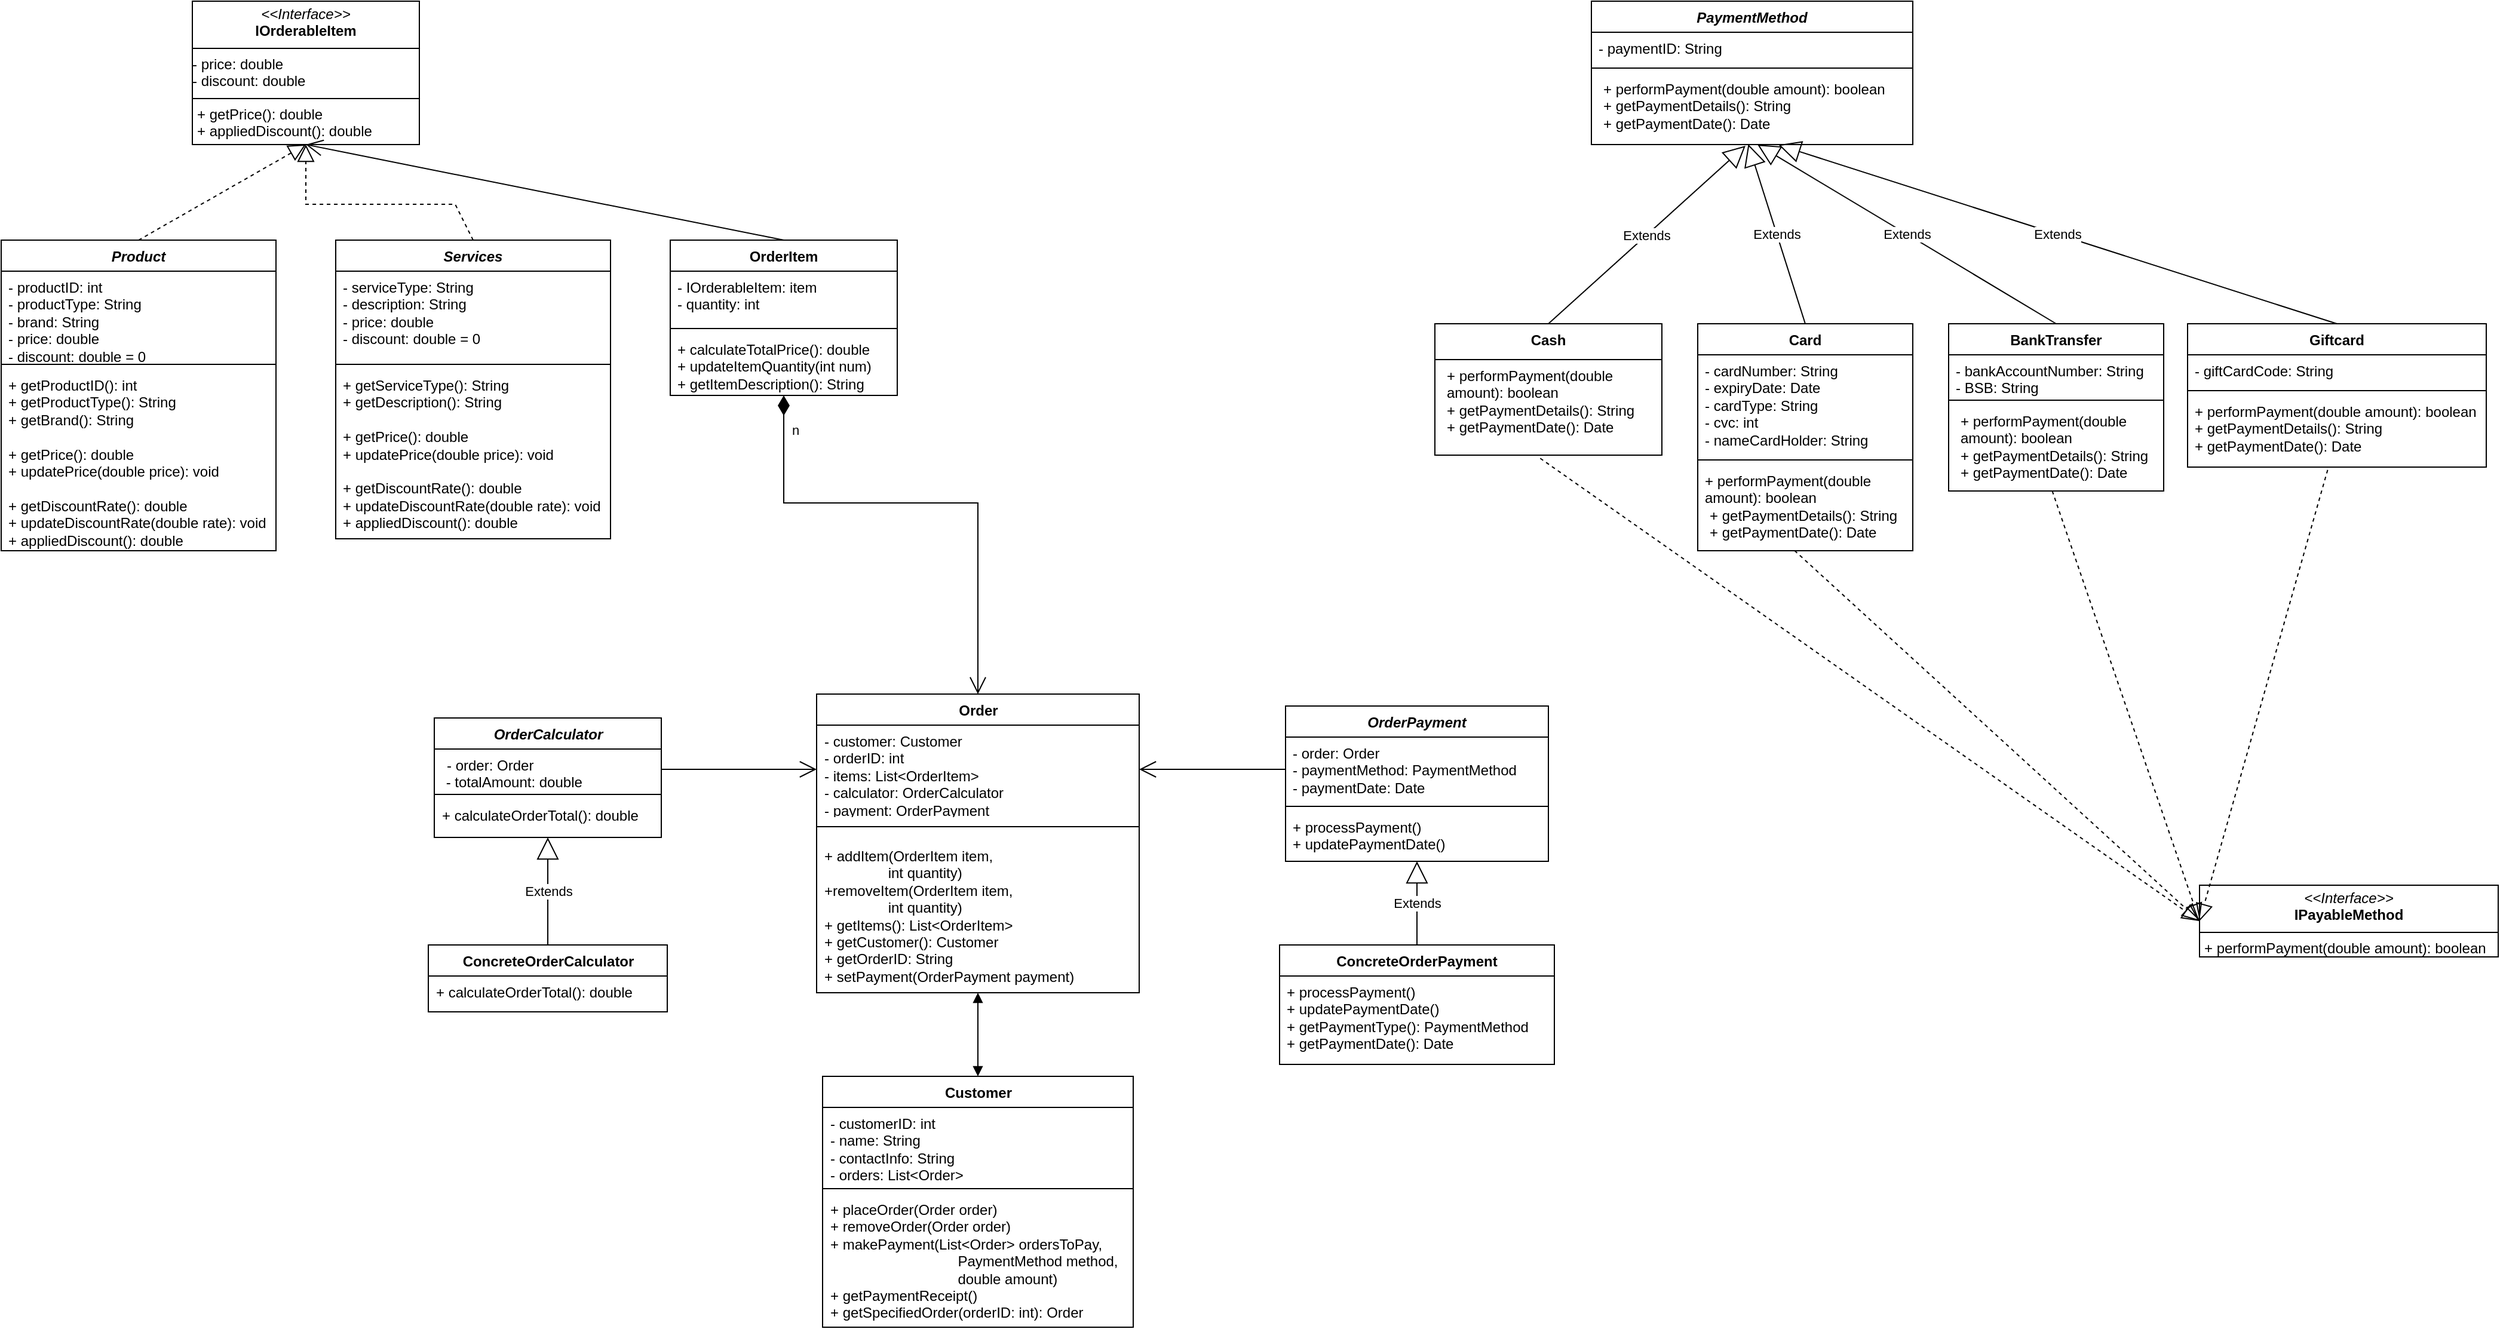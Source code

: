 <mxfile version="24.7.7">
  <diagram id="C5RBs43oDa-KdzZeNtuy" name="Page-1">
    <mxGraphModel dx="2248" dy="1168" grid="1" gridSize="10" guides="1" tooltips="1" connect="1" arrows="1" fold="1" page="1" pageScale="1" pageWidth="827" pageHeight="1169" math="0" shadow="0">
      <root>
        <mxCell id="WIyWlLk6GJQsqaUBKTNV-0" />
        <mxCell id="WIyWlLk6GJQsqaUBKTNV-1" parent="WIyWlLk6GJQsqaUBKTNV-0" />
        <mxCell id="La_RRNZVuLIvbcE8odbd-0" value="&lt;i&gt;Product&lt;/i&gt;" style="swimlane;fontStyle=1;align=center;verticalAlign=top;childLayout=stackLayout;horizontal=1;startSize=26;horizontalStack=0;resizeParent=1;resizeParentMax=0;resizeLast=0;collapsible=1;marginBottom=0;whiteSpace=wrap;html=1;" parent="WIyWlLk6GJQsqaUBKTNV-1" vertex="1">
          <mxGeometry y="240" width="230" height="260" as="geometry" />
        </mxCell>
        <mxCell id="La_RRNZVuLIvbcE8odbd-1" value="&lt;div&gt;- productID: int&lt;/div&gt;- productType: String&lt;div&gt;- brand: String&lt;br&gt;&lt;div&gt;- price: double&lt;/div&gt;&lt;/div&gt;&lt;div&gt;- discount: double = 0&lt;/div&gt;" style="text;strokeColor=none;fillColor=none;align=left;verticalAlign=top;spacingLeft=4;spacingRight=4;overflow=hidden;rotatable=0;points=[[0,0.5],[1,0.5]];portConstraint=eastwest;whiteSpace=wrap;html=1;" parent="La_RRNZVuLIvbcE8odbd-0" vertex="1">
          <mxGeometry y="26" width="230" height="74" as="geometry" />
        </mxCell>
        <mxCell id="La_RRNZVuLIvbcE8odbd-2" value="" style="line;strokeWidth=1;fillColor=none;align=left;verticalAlign=middle;spacingTop=-1;spacingLeft=3;spacingRight=3;rotatable=0;labelPosition=right;points=[];portConstraint=eastwest;strokeColor=inherit;" parent="La_RRNZVuLIvbcE8odbd-0" vertex="1">
          <mxGeometry y="100" width="230" height="8" as="geometry" />
        </mxCell>
        <mxCell id="La_RRNZVuLIvbcE8odbd-3" value="&lt;div&gt;+ getProductID(): int&lt;/div&gt;&lt;div&gt;&lt;span style=&quot;background-color: initial;&quot;&gt;+ getProductType(): String&lt;/span&gt;&lt;br&gt;&lt;/div&gt;&lt;div&gt;&lt;div&gt;+ getBrand(): String&lt;/div&gt;&lt;/div&gt;&lt;div&gt;&lt;span style=&quot;background-color: initial;&quot;&gt;&lt;br&gt;&lt;/span&gt;&lt;/div&gt;&lt;div&gt;&lt;div&gt;+ getPrice(): double&lt;/div&gt;&lt;div&gt;+ updatePrice(double price): void&lt;/div&gt;&lt;div&gt;&lt;br&gt;&lt;/div&gt;&lt;div&gt;+ getDiscountRate(): double&lt;/div&gt;&lt;div&gt;+ updateDiscountRate(double rate): void&lt;/div&gt;&lt;div&gt;+ appliedDiscount(): double&lt;/div&gt;&lt;/div&gt;" style="text;strokeColor=none;fillColor=none;align=left;verticalAlign=top;spacingLeft=4;spacingRight=4;overflow=hidden;rotatable=0;points=[[0,0.5],[1,0.5]];portConstraint=eastwest;whiteSpace=wrap;html=1;" parent="La_RRNZVuLIvbcE8odbd-0" vertex="1">
          <mxGeometry y="108" width="230" height="152" as="geometry" />
        </mxCell>
        <mxCell id="La_RRNZVuLIvbcE8odbd-4" value="&lt;i&gt;Services&lt;/i&gt;" style="swimlane;fontStyle=1;align=center;verticalAlign=top;childLayout=stackLayout;horizontal=1;startSize=26;horizontalStack=0;resizeParent=1;resizeParentMax=0;resizeLast=0;collapsible=1;marginBottom=0;whiteSpace=wrap;html=1;" parent="WIyWlLk6GJQsqaUBKTNV-1" vertex="1">
          <mxGeometry x="280" y="240" width="230" height="250" as="geometry" />
        </mxCell>
        <mxCell id="La_RRNZVuLIvbcE8odbd-5" value="&lt;div&gt;- serviceType: String&lt;br&gt;&lt;div&gt;- description: String&amp;nbsp;&lt;/div&gt;&lt;div&gt;- price: double&lt;/div&gt;&lt;/div&gt;&lt;div&gt;- discount: double = 0&lt;/div&gt;" style="text;strokeColor=none;fillColor=none;align=left;verticalAlign=top;spacingLeft=4;spacingRight=4;overflow=hidden;rotatable=0;points=[[0,0.5],[1,0.5]];portConstraint=eastwest;whiteSpace=wrap;html=1;" parent="La_RRNZVuLIvbcE8odbd-4" vertex="1">
          <mxGeometry y="26" width="230" height="74" as="geometry" />
        </mxCell>
        <mxCell id="La_RRNZVuLIvbcE8odbd-6" value="" style="line;strokeWidth=1;fillColor=none;align=left;verticalAlign=middle;spacingTop=-1;spacingLeft=3;spacingRight=3;rotatable=0;labelPosition=right;points=[];portConstraint=eastwest;strokeColor=inherit;" parent="La_RRNZVuLIvbcE8odbd-4" vertex="1">
          <mxGeometry y="100" width="230" height="8" as="geometry" />
        </mxCell>
        <mxCell id="La_RRNZVuLIvbcE8odbd-7" value="&lt;div&gt;+ getServiceType(): String&lt;/div&gt;&lt;div&gt;+ getDescription(): String&lt;/div&gt;&lt;div&gt;&lt;div&gt;&lt;br&gt;&lt;/div&gt;&lt;div&gt;+ getPrice(): double&lt;/div&gt;&lt;div&gt;+ updatePrice(double price): void&lt;/div&gt;&lt;div&gt;&lt;br&gt;&lt;/div&gt;&lt;div&gt;+ getDiscountRate(): double&lt;/div&gt;&lt;div&gt;+ updateDiscountRate(double rate): void&lt;/div&gt;&lt;div&gt;+ appliedDiscount(): double&lt;/div&gt;&lt;div&gt;&lt;br&gt;&lt;/div&gt;&lt;/div&gt;" style="text;strokeColor=none;fillColor=none;align=left;verticalAlign=top;spacingLeft=4;spacingRight=4;overflow=hidden;rotatable=0;points=[[0,0.5],[1,0.5]];portConstraint=eastwest;whiteSpace=wrap;html=1;" parent="La_RRNZVuLIvbcE8odbd-4" vertex="1">
          <mxGeometry y="108" width="230" height="142" as="geometry" />
        </mxCell>
        <mxCell id="La_RRNZVuLIvbcE8odbd-8" value="Customer" style="swimlane;fontStyle=1;align=center;verticalAlign=top;childLayout=stackLayout;horizontal=1;startSize=26;horizontalStack=0;resizeParent=1;resizeParentMax=0;resizeLast=0;collapsible=1;marginBottom=0;whiteSpace=wrap;html=1;" parent="WIyWlLk6GJQsqaUBKTNV-1" vertex="1">
          <mxGeometry x="687.5" y="940" width="260" height="210" as="geometry" />
        </mxCell>
        <mxCell id="La_RRNZVuLIvbcE8odbd-9" value="&lt;div&gt;- customerID: int&lt;/div&gt;&lt;div&gt;- name: String&lt;/div&gt;&lt;div&gt;- contactInfo: String&lt;/div&gt;- orders: List&amp;lt;Order&amp;gt;" style="text;strokeColor=none;fillColor=none;align=left;verticalAlign=top;spacingLeft=4;spacingRight=4;overflow=hidden;rotatable=0;points=[[0,0.5],[1,0.5]];portConstraint=eastwest;whiteSpace=wrap;html=1;" parent="La_RRNZVuLIvbcE8odbd-8" vertex="1">
          <mxGeometry y="26" width="260" height="64" as="geometry" />
        </mxCell>
        <mxCell id="La_RRNZVuLIvbcE8odbd-10" value="" style="line;strokeWidth=1;fillColor=none;align=left;verticalAlign=middle;spacingTop=-1;spacingLeft=3;spacingRight=3;rotatable=0;labelPosition=right;points=[];portConstraint=eastwest;strokeColor=inherit;" parent="La_RRNZVuLIvbcE8odbd-8" vertex="1">
          <mxGeometry y="90" width="260" height="8" as="geometry" />
        </mxCell>
        <mxCell id="La_RRNZVuLIvbcE8odbd-11" value="&lt;div&gt;+ placeOrder(Order order)&lt;/div&gt;&lt;div&gt;+ removeOrder(Order order)&lt;/div&gt;&lt;div&gt;+ makePayment(List&amp;lt;Order&amp;gt; ordersToPay, &lt;span style=&quot;white-space: pre;&quot;&gt;&#x9;&lt;/span&gt;&lt;span style=&quot;white-space: pre;&quot;&gt;&#x9;&lt;/span&gt;&lt;span style=&quot;white-space: pre;&quot;&gt;&#x9;&lt;/span&gt;&lt;span style=&quot;white-space: pre;&quot;&gt;&#x9;&lt;/span&gt;PaymentMethod method, &lt;span style=&quot;white-space: pre;&quot;&gt;&#x9;&lt;/span&gt;&lt;span style=&quot;white-space: pre;&quot;&gt;&#x9;&lt;/span&gt;&lt;span style=&quot;white-space: pre;&quot;&gt;&#x9;&lt;/span&gt;&lt;span style=&quot;white-space: pre;&quot;&gt;&#x9;&lt;/span&gt;double amount)&lt;/div&gt;&lt;div&gt;+ getPaymentReceipt(&lt;span style=&quot;background-color: initial;&quot;&gt;)&lt;/span&gt;&lt;/div&gt;&lt;div&gt;&lt;span style=&quot;background-color: initial;&quot;&gt;+ getSpecifiedOrder(orderID: int): Order&lt;/span&gt;&lt;/div&gt;" style="text;strokeColor=none;fillColor=none;align=left;verticalAlign=top;spacingLeft=4;spacingRight=4;overflow=hidden;rotatable=0;points=[[0,0.5],[1,0.5]];portConstraint=eastwest;whiteSpace=wrap;html=1;" parent="La_RRNZVuLIvbcE8odbd-8" vertex="1">
          <mxGeometry y="98" width="260" height="112" as="geometry" />
        </mxCell>
        <mxCell id="aj6CpD3JHdMNbLfAdznn-0" value="&lt;p style=&quot;margin:0px;margin-top:4px;text-align:center;&quot;&gt;&lt;i&gt;&amp;lt;&amp;lt;Interface&amp;gt;&amp;gt;&lt;/i&gt;&lt;br&gt;&lt;b&gt;IOrderableItem&lt;/b&gt;&lt;/p&gt;&lt;hr size=&quot;1&quot; style=&quot;border-style:solid;&quot;&gt;&lt;div&gt;- price: double&lt;/div&gt;&lt;div&gt;- discount: double&amp;nbsp;&lt;/div&gt;&lt;hr size=&quot;1&quot; style=&quot;border-style:solid;&quot;&gt;&lt;p style=&quot;margin: 0px 0px 0px 4px;&quot;&gt;+ getPrice(): double&lt;/p&gt;&lt;p style=&quot;margin: 0px 0px 0px 4px;&quot;&gt;+ appliedDiscount(): double&lt;/p&gt;" style="verticalAlign=top;align=left;overflow=fill;html=1;whiteSpace=wrap;" parent="WIyWlLk6GJQsqaUBKTNV-1" vertex="1">
          <mxGeometry x="160" y="40" width="190" height="120" as="geometry" />
        </mxCell>
        <mxCell id="aj6CpD3JHdMNbLfAdznn-6" value="" style="endArrow=block;dashed=1;endFill=0;endSize=12;html=1;rounded=0;exitX=0.5;exitY=0;exitDx=0;exitDy=0;entryX=0.5;entryY=1;entryDx=0;entryDy=0;" parent="WIyWlLk6GJQsqaUBKTNV-1" source="La_RRNZVuLIvbcE8odbd-0" target="aj6CpD3JHdMNbLfAdznn-0" edge="1">
          <mxGeometry width="160" relative="1" as="geometry">
            <mxPoint x="50" y="210" as="sourcePoint" />
            <mxPoint x="340" y="240" as="targetPoint" />
          </mxGeometry>
        </mxCell>
        <mxCell id="aj6CpD3JHdMNbLfAdznn-7" value="" style="endArrow=block;dashed=1;endFill=0;endSize=12;html=1;rounded=0;exitX=0.5;exitY=0;exitDx=0;exitDy=0;entryX=0.5;entryY=1;entryDx=0;entryDy=0;" parent="WIyWlLk6GJQsqaUBKTNV-1" source="La_RRNZVuLIvbcE8odbd-4" target="aj6CpD3JHdMNbLfAdznn-0" edge="1">
          <mxGeometry width="160" relative="1" as="geometry">
            <mxPoint x="410" y="290" as="sourcePoint" />
            <mxPoint x="250" y="190" as="targetPoint" />
            <Array as="points">
              <mxPoint x="380" y="210" />
              <mxPoint x="255" y="210" />
            </Array>
          </mxGeometry>
        </mxCell>
        <mxCell id="aj6CpD3JHdMNbLfAdznn-12" value="OrderItem" style="swimlane;fontStyle=1;align=center;verticalAlign=top;childLayout=stackLayout;horizontal=1;startSize=26;horizontalStack=0;resizeParent=1;resizeParentMax=0;resizeLast=0;collapsible=1;marginBottom=0;whiteSpace=wrap;html=1;" parent="WIyWlLk6GJQsqaUBKTNV-1" vertex="1">
          <mxGeometry x="560" y="240" width="190" height="130" as="geometry" />
        </mxCell>
        <mxCell id="aj6CpD3JHdMNbLfAdznn-13" value="- IOrderableItem: item&lt;div&gt;- quantity: int&lt;/div&gt;" style="text;strokeColor=none;fillColor=none;align=left;verticalAlign=top;spacingLeft=4;spacingRight=4;overflow=hidden;rotatable=0;points=[[0,0.5],[1,0.5]];portConstraint=eastwest;whiteSpace=wrap;html=1;" parent="aj6CpD3JHdMNbLfAdznn-12" vertex="1">
          <mxGeometry y="26" width="190" height="44" as="geometry" />
        </mxCell>
        <mxCell id="aj6CpD3JHdMNbLfAdznn-14" value="" style="line;strokeWidth=1;fillColor=none;align=left;verticalAlign=middle;spacingTop=-1;spacingLeft=3;spacingRight=3;rotatable=0;labelPosition=right;points=[];portConstraint=eastwest;strokeColor=inherit;" parent="aj6CpD3JHdMNbLfAdznn-12" vertex="1">
          <mxGeometry y="70" width="190" height="8" as="geometry" />
        </mxCell>
        <mxCell id="aj6CpD3JHdMNbLfAdznn-15" value="+ calculateTotalPrice(): double&lt;div&gt;+ updateItemQuantity(int num)&lt;br&gt;&lt;div&gt;+ getItemDescription(): String&lt;br&gt;&lt;div&gt;&lt;br&gt;&lt;/div&gt;&lt;/div&gt;&lt;/div&gt;" style="text;strokeColor=none;fillColor=none;align=left;verticalAlign=top;spacingLeft=4;spacingRight=4;overflow=hidden;rotatable=0;points=[[0,0.5],[1,0.5]];portConstraint=eastwest;whiteSpace=wrap;html=1;" parent="aj6CpD3JHdMNbLfAdznn-12" vertex="1">
          <mxGeometry y="78" width="190" height="52" as="geometry" />
        </mxCell>
        <mxCell id="aj6CpD3JHdMNbLfAdznn-17" value="" style="endArrow=open;endFill=1;endSize=12;html=1;rounded=0;exitX=0.5;exitY=0;exitDx=0;exitDy=0;entryX=0.5;entryY=1;entryDx=0;entryDy=0;" parent="WIyWlLk6GJQsqaUBKTNV-1" source="aj6CpD3JHdMNbLfAdznn-12" target="aj6CpD3JHdMNbLfAdznn-0" edge="1">
          <mxGeometry width="160" relative="1" as="geometry">
            <mxPoint x="610" y="150" as="sourcePoint" />
            <mxPoint x="480" y="150" as="targetPoint" />
          </mxGeometry>
        </mxCell>
        <mxCell id="aj6CpD3JHdMNbLfAdznn-18" value="Order" style="swimlane;fontStyle=1;align=center;verticalAlign=top;childLayout=stackLayout;horizontal=1;startSize=26;horizontalStack=0;resizeParent=1;resizeParentMax=0;resizeLast=0;collapsible=1;marginBottom=0;whiteSpace=wrap;html=1;" parent="WIyWlLk6GJQsqaUBKTNV-1" vertex="1">
          <mxGeometry x="682.5" y="620" width="270" height="250" as="geometry" />
        </mxCell>
        <mxCell id="aj6CpD3JHdMNbLfAdznn-19" value="&lt;div&gt;- customer: Customer&lt;/div&gt;&lt;div&gt;- orderID: int&lt;/div&gt;- items&lt;span style=&quot;background-color: initial;&quot;&gt;: List&amp;lt;OrderItem&amp;gt;&amp;nbsp;&lt;/span&gt;&lt;div&gt;- calculator: OrderCalculator&lt;/div&gt;&lt;div&gt;- payment: OrderPayment&lt;/div&gt;" style="text;strokeColor=none;fillColor=none;align=left;verticalAlign=top;spacingLeft=4;spacingRight=4;overflow=hidden;rotatable=0;points=[[0,0.5],[1,0.5]];portConstraint=eastwest;whiteSpace=wrap;html=1;" parent="aj6CpD3JHdMNbLfAdznn-18" vertex="1">
          <mxGeometry y="26" width="270" height="74" as="geometry" />
        </mxCell>
        <mxCell id="aj6CpD3JHdMNbLfAdznn-20" value="" style="line;strokeWidth=1;fillColor=none;align=left;verticalAlign=middle;spacingTop=-1;spacingLeft=3;spacingRight=3;rotatable=0;labelPosition=right;points=[];portConstraint=eastwest;strokeColor=inherit;" parent="aj6CpD3JHdMNbLfAdznn-18" vertex="1">
          <mxGeometry y="100" width="270" height="22" as="geometry" />
        </mxCell>
        <mxCell id="aj6CpD3JHdMNbLfAdznn-21" value="+ addItem(OrderItem item,&lt;div&gt;&lt;span style=&quot;white-space: pre;&quot;&gt;&#x9;&lt;/span&gt;&lt;span style=&quot;white-space: pre;&quot;&gt;&#x9;&lt;/span&gt;int quantity)&lt;/div&gt;&lt;div&gt;+removeItem(&lt;span style=&quot;background-color: initial;&quot;&gt;OrderItem item,&lt;/span&gt;&lt;/div&gt;&lt;div&gt;&lt;span style=&quot;white-space: pre;&quot;&gt;&#x9;&lt;/span&gt;&lt;span style=&quot;white-space: pre;&quot;&gt;&#x9;&lt;/span&gt;int quantity)&lt;/div&gt;&lt;div&gt;+ getItems():&amp;nbsp;&lt;span style=&quot;background-color: initial;&quot;&gt;List&amp;lt;OrderItem&amp;gt;&lt;/span&gt;&lt;/div&gt;&lt;div&gt;+ getCustomer(): Customer&lt;/div&gt;&lt;div&gt;+ getOrderID: String&lt;/div&gt;&lt;div&gt;+ setPayment(OrderPayment payment)&amp;nbsp;&lt;/div&gt;" style="text;strokeColor=none;fillColor=none;align=left;verticalAlign=top;spacingLeft=4;spacingRight=4;overflow=hidden;rotatable=0;points=[[0,0.5],[1,0.5]];portConstraint=eastwest;whiteSpace=wrap;html=1;" parent="aj6CpD3JHdMNbLfAdznn-18" vertex="1">
          <mxGeometry y="122" width="270" height="128" as="geometry" />
        </mxCell>
        <mxCell id="aj6CpD3JHdMNbLfAdznn-37" value="Card" style="swimlane;fontStyle=1;align=center;verticalAlign=top;childLayout=stackLayout;horizontal=1;startSize=26;horizontalStack=0;resizeParent=1;resizeParentMax=0;resizeLast=0;collapsible=1;marginBottom=0;whiteSpace=wrap;html=1;" parent="WIyWlLk6GJQsqaUBKTNV-1" vertex="1">
          <mxGeometry x="1420" y="310" width="180" height="190" as="geometry" />
        </mxCell>
        <mxCell id="aj6CpD3JHdMNbLfAdznn-38" value="- cardNumber: String&lt;div&gt;- expiryDate: Date&lt;/div&gt;&lt;div&gt;- cardType: String&amp;nbsp;&lt;/div&gt;&lt;div&gt;- cvc: int&lt;/div&gt;&lt;div&gt;- nameCardHolder: String&lt;/div&gt;" style="text;strokeColor=none;fillColor=none;align=left;verticalAlign=top;spacingLeft=4;spacingRight=4;overflow=hidden;rotatable=0;points=[[0,0.5],[1,0.5]];portConstraint=eastwest;whiteSpace=wrap;html=1;" parent="aj6CpD3JHdMNbLfAdznn-37" vertex="1">
          <mxGeometry y="26" width="180" height="84" as="geometry" />
        </mxCell>
        <mxCell id="aj6CpD3JHdMNbLfAdznn-39" value="" style="line;strokeWidth=1;fillColor=none;align=left;verticalAlign=middle;spacingTop=-1;spacingLeft=3;spacingRight=3;rotatable=0;labelPosition=right;points=[];portConstraint=eastwest;strokeColor=inherit;" parent="aj6CpD3JHdMNbLfAdznn-37" vertex="1">
          <mxGeometry y="110" width="180" height="8" as="geometry" />
        </mxCell>
        <mxCell id="aj6CpD3JHdMNbLfAdznn-40" value="&lt;div&gt;&lt;span style=&quot;background-color: initial;&quot;&gt;+ performPayment(double amount):&lt;/span&gt;&lt;span style=&quot;background-color: initial;&quot;&gt;&amp;nbsp;&lt;/span&gt;&lt;span style=&quot;background-color: initial;&quot;&gt;boolean&lt;/span&gt;&lt;div&gt;&lt;p style=&quot;margin: 0px 0px 0px 4px;&quot;&gt;+ getPaymentDetails():&amp;nbsp;&lt;span style=&quot;background-color: initial;&quot;&gt;String&lt;/span&gt;&lt;/p&gt;&lt;p style=&quot;margin: 0px 0px 0px 4px;&quot;&gt;+ getPaymentDate(): Date&lt;span style=&quot;background-color: initial;&quot;&gt;&lt;br&gt;&lt;/span&gt;&lt;/p&gt;&lt;/div&gt;&lt;/div&gt;" style="text;strokeColor=none;fillColor=none;align=left;verticalAlign=top;spacingLeft=4;spacingRight=4;overflow=hidden;rotatable=0;points=[[0,0.5],[1,0.5]];portConstraint=eastwest;whiteSpace=wrap;html=1;" parent="aj6CpD3JHdMNbLfAdznn-37" vertex="1">
          <mxGeometry y="118" width="180" height="72" as="geometry" />
        </mxCell>
        <mxCell id="aj6CpD3JHdMNbLfAdznn-41" value="Cash" style="swimlane;fontStyle=1;align=center;verticalAlign=top;childLayout=stackLayout;horizontal=1;startSize=30;horizontalStack=0;resizeParent=1;resizeParentMax=0;resizeLast=0;collapsible=1;marginBottom=0;whiteSpace=wrap;html=1;" parent="WIyWlLk6GJQsqaUBKTNV-1" vertex="1">
          <mxGeometry x="1200" y="310" width="190" height="110" as="geometry">
            <mxRectangle x="860" y="310" width="70" height="30" as="alternateBounds" />
          </mxGeometry>
        </mxCell>
        <mxCell id="aj6CpD3JHdMNbLfAdznn-44" value="&lt;p style=&quot;margin: 0px 0px 0px 4px;&quot;&gt;+ performPayment(double amount):&lt;span style=&quot;background-color: initial;&quot;&gt;&amp;nbsp;&lt;/span&gt;&lt;span style=&quot;background-color: initial;&quot;&gt;boolean&lt;/span&gt;&lt;/p&gt;&lt;p style=&quot;margin: 0px 0px 0px 4px;&quot;&gt;+ getPaymentDetails():&amp;nbsp;&lt;span style=&quot;background-color: initial;&quot;&gt;String&lt;/span&gt;&lt;/p&gt;&lt;p style=&quot;margin: 0px 0px 0px 4px;&quot;&gt;+ getPaymentDate(): Date&lt;span style=&quot;background-color: initial;&quot;&gt;&lt;br&gt;&lt;/span&gt;&lt;/p&gt;" style="text;strokeColor=none;fillColor=none;align=left;verticalAlign=top;spacingLeft=4;spacingRight=4;overflow=hidden;rotatable=0;points=[[0,0.5],[1,0.5]];portConstraint=eastwest;whiteSpace=wrap;html=1;" parent="aj6CpD3JHdMNbLfAdznn-41" vertex="1">
          <mxGeometry y="30" width="190" height="80" as="geometry" />
        </mxCell>
        <mxCell id="aj6CpD3JHdMNbLfAdznn-45" value="BankTransfer" style="swimlane;fontStyle=1;align=center;verticalAlign=top;childLayout=stackLayout;horizontal=1;startSize=26;horizontalStack=0;resizeParent=1;resizeParentMax=0;resizeLast=0;collapsible=1;marginBottom=0;whiteSpace=wrap;html=1;" parent="WIyWlLk6GJQsqaUBKTNV-1" vertex="1">
          <mxGeometry x="1630" y="310" width="180" height="140" as="geometry" />
        </mxCell>
        <mxCell id="aj6CpD3JHdMNbLfAdznn-46" value="- bankAccountNumber: String&lt;div&gt;- BSB: String&lt;/div&gt;" style="text;strokeColor=none;fillColor=none;align=left;verticalAlign=top;spacingLeft=4;spacingRight=4;overflow=hidden;rotatable=0;points=[[0,0.5],[1,0.5]];portConstraint=eastwest;whiteSpace=wrap;html=1;" parent="aj6CpD3JHdMNbLfAdznn-45" vertex="1">
          <mxGeometry y="26" width="180" height="34" as="geometry" />
        </mxCell>
        <mxCell id="aj6CpD3JHdMNbLfAdznn-47" value="" style="line;strokeWidth=1;fillColor=none;align=left;verticalAlign=middle;spacingTop=-1;spacingLeft=3;spacingRight=3;rotatable=0;labelPosition=right;points=[];portConstraint=eastwest;strokeColor=inherit;" parent="aj6CpD3JHdMNbLfAdznn-45" vertex="1">
          <mxGeometry y="60" width="180" height="8" as="geometry" />
        </mxCell>
        <mxCell id="aj6CpD3JHdMNbLfAdznn-48" value="&lt;div&gt;&lt;p style=&quot;margin: 0px 0px 0px 4px;&quot;&gt;+ performPayment(double amount):&lt;span style=&quot;background-color: initial;&quot;&gt;&amp;nbsp;&lt;/span&gt;&lt;span style=&quot;background-color: initial;&quot;&gt;boolean&lt;/span&gt;&lt;/p&gt;&lt;p style=&quot;margin: 0px 0px 0px 4px;&quot;&gt;+ getPaymentDetails():&amp;nbsp;&lt;span style=&quot;background-color: initial;&quot;&gt;String&lt;/span&gt;&lt;/p&gt;&lt;p style=&quot;margin: 0px 0px 0px 4px;&quot;&gt;+ getPaymentDate(): Date&lt;/p&gt;&lt;/div&gt;" style="text;strokeColor=none;fillColor=none;align=left;verticalAlign=top;spacingLeft=4;spacingRight=4;overflow=hidden;rotatable=0;points=[[0,0.5],[1,0.5]];portConstraint=eastwest;whiteSpace=wrap;html=1;" parent="aj6CpD3JHdMNbLfAdznn-45" vertex="1">
          <mxGeometry y="68" width="180" height="72" as="geometry" />
        </mxCell>
        <mxCell id="aj6CpD3JHdMNbLfAdznn-49" value="Giftcard" style="swimlane;fontStyle=1;align=center;verticalAlign=top;childLayout=stackLayout;horizontal=1;startSize=26;horizontalStack=0;resizeParent=1;resizeParentMax=0;resizeLast=0;collapsible=1;marginBottom=0;whiteSpace=wrap;html=1;" parent="WIyWlLk6GJQsqaUBKTNV-1" vertex="1">
          <mxGeometry x="1830" y="310" width="250" height="120" as="geometry" />
        </mxCell>
        <mxCell id="aj6CpD3JHdMNbLfAdznn-50" value="- giftCardCode: String" style="text;strokeColor=none;fillColor=none;align=left;verticalAlign=top;spacingLeft=4;spacingRight=4;overflow=hidden;rotatable=0;points=[[0,0.5],[1,0.5]];portConstraint=eastwest;whiteSpace=wrap;html=1;" parent="aj6CpD3JHdMNbLfAdznn-49" vertex="1">
          <mxGeometry y="26" width="250" height="26" as="geometry" />
        </mxCell>
        <mxCell id="aj6CpD3JHdMNbLfAdznn-51" value="" style="line;strokeWidth=1;fillColor=none;align=left;verticalAlign=middle;spacingTop=-1;spacingLeft=3;spacingRight=3;rotatable=0;labelPosition=right;points=[];portConstraint=eastwest;strokeColor=inherit;" parent="aj6CpD3JHdMNbLfAdznn-49" vertex="1">
          <mxGeometry y="52" width="250" height="8" as="geometry" />
        </mxCell>
        <mxCell id="aj6CpD3JHdMNbLfAdznn-52" value="&lt;div&gt;&lt;span style=&quot;background-color: initial;&quot;&gt;+ performPayment(double amount):&lt;/span&gt;&lt;span style=&quot;background-color: initial;&quot;&gt;&amp;nbsp;&lt;/span&gt;&lt;span style=&quot;background-color: initial;&quot;&gt;boolean&lt;/span&gt;&lt;/div&gt;&lt;div&gt;&lt;span style=&quot;background-color: initial;&quot;&gt;+ getPaymentDetails():&amp;nbsp;&lt;/span&gt;&lt;span style=&quot;background-color: initial;&quot;&gt;String&lt;/span&gt;&lt;/div&gt;&lt;div&gt;&lt;span style=&quot;background-color: initial;&quot;&gt;+ getPaymentDate(): Date&lt;/span&gt;&lt;/div&gt;" style="text;strokeColor=none;fillColor=none;align=left;verticalAlign=top;spacingLeft=4;spacingRight=4;overflow=hidden;rotatable=0;points=[[0,0.5],[1,0.5]];portConstraint=eastwest;whiteSpace=wrap;html=1;" parent="aj6CpD3JHdMNbLfAdznn-49" vertex="1">
          <mxGeometry y="60" width="250" height="60" as="geometry" />
        </mxCell>
        <mxCell id="aj6CpD3JHdMNbLfAdznn-61" value="n" style="endArrow=open;html=1;endSize=12;startArrow=diamondThin;startSize=14;startFill=1;edgeStyle=orthogonalEdgeStyle;align=left;verticalAlign=bottom;rounded=0;exitX=0.5;exitY=1;exitDx=0;exitDy=0;entryX=0.5;entryY=0;entryDx=0;entryDy=0;" parent="WIyWlLk6GJQsqaUBKTNV-1" source="aj6CpD3JHdMNbLfAdznn-12" target="aj6CpD3JHdMNbLfAdznn-18" edge="1">
          <mxGeometry x="-0.818" y="5" relative="1" as="geometry">
            <mxPoint x="600" y="450" as="sourcePoint" />
            <mxPoint x="760" y="450" as="targetPoint" />
            <Array as="points">
              <mxPoint x="655" y="460" />
              <mxPoint x="818" y="460" />
            </Array>
            <mxPoint as="offset" />
          </mxGeometry>
        </mxCell>
        <mxCell id="aj6CpD3JHdMNbLfAdznn-63" value="" style="endArrow=block;startArrow=block;endFill=1;startFill=1;html=1;rounded=0;entryX=0.5;entryY=0;entryDx=0;entryDy=0;exitX=0.5;exitY=1;exitDx=0;exitDy=0;" parent="WIyWlLk6GJQsqaUBKTNV-1" source="aj6CpD3JHdMNbLfAdznn-18" target="La_RRNZVuLIvbcE8odbd-8" edge="1">
          <mxGeometry width="160" relative="1" as="geometry">
            <mxPoint x="712.5" y="810" as="sourcePoint" />
            <mxPoint x="872.5" y="810" as="targetPoint" />
          </mxGeometry>
        </mxCell>
        <mxCell id="-Plu0eXhxK-tlDUZKbDz-0" value="ConcreteOrderCalculator" style="swimlane;fontStyle=1;align=center;verticalAlign=top;childLayout=stackLayout;horizontal=1;startSize=26;horizontalStack=0;resizeParent=1;resizeParentMax=0;resizeLast=0;collapsible=1;marginBottom=0;whiteSpace=wrap;html=1;" parent="WIyWlLk6GJQsqaUBKTNV-1" vertex="1">
          <mxGeometry x="357.5" y="830" width="200" height="56" as="geometry" />
        </mxCell>
        <mxCell id="-Plu0eXhxK-tlDUZKbDz-3" value="&lt;div&gt;&lt;div&gt;+ calculateOrderTotal(): double&lt;/div&gt;&lt;div&gt;&lt;br&gt;&lt;/div&gt;&lt;/div&gt;" style="text;strokeColor=none;fillColor=none;align=left;verticalAlign=top;spacingLeft=4;spacingRight=4;overflow=hidden;rotatable=0;points=[[0,0.5],[1,0.5]];portConstraint=eastwest;whiteSpace=wrap;html=1;" parent="-Plu0eXhxK-tlDUZKbDz-0" vertex="1">
          <mxGeometry y="26" width="200" height="30" as="geometry" />
        </mxCell>
        <mxCell id="-Plu0eXhxK-tlDUZKbDz-4" value="&lt;i&gt;OrderPayment&lt;/i&gt;" style="swimlane;fontStyle=1;align=center;verticalAlign=top;childLayout=stackLayout;horizontal=1;startSize=26;horizontalStack=0;resizeParent=1;resizeParentMax=0;resizeLast=0;collapsible=1;marginBottom=0;whiteSpace=wrap;html=1;" parent="WIyWlLk6GJQsqaUBKTNV-1" vertex="1">
          <mxGeometry x="1075" y="630" width="220" height="130" as="geometry" />
        </mxCell>
        <mxCell id="-Plu0eXhxK-tlDUZKbDz-5" value="- order: Order&lt;div&gt;&lt;div&gt;&lt;span style=&quot;background-color: initial;&quot;&gt;- paymentMethod: PaymentMethod&lt;/span&gt;&lt;br&gt;&lt;/div&gt;&lt;div&gt;-&lt;span style=&quot;background-color: initial;&quot;&gt;&amp;nbsp;payment&lt;/span&gt;&lt;span style=&quot;background-color: initial;&quot;&gt;Date: Date&lt;/span&gt;&lt;/div&gt;&lt;/div&gt;" style="text;strokeColor=none;fillColor=none;align=left;verticalAlign=top;spacingLeft=4;spacingRight=4;overflow=hidden;rotatable=0;points=[[0,0.5],[1,0.5]];portConstraint=eastwest;whiteSpace=wrap;html=1;" parent="-Plu0eXhxK-tlDUZKbDz-4" vertex="1">
          <mxGeometry y="26" width="220" height="54" as="geometry" />
        </mxCell>
        <mxCell id="-Plu0eXhxK-tlDUZKbDz-6" value="" style="line;strokeWidth=1;fillColor=none;align=left;verticalAlign=middle;spacingTop=-1;spacingLeft=3;spacingRight=3;rotatable=0;labelPosition=right;points=[];portConstraint=eastwest;strokeColor=inherit;" parent="-Plu0eXhxK-tlDUZKbDz-4" vertex="1">
          <mxGeometry y="80" width="220" height="8" as="geometry" />
        </mxCell>
        <mxCell id="-Plu0eXhxK-tlDUZKbDz-7" value="&lt;div&gt;+ processPayment()&lt;/div&gt;&lt;div&gt;&lt;span style=&quot;background-color: initial;&quot;&gt;+ updatePaymentDate()&lt;/span&gt;&lt;/div&gt;" style="text;strokeColor=none;fillColor=none;align=left;verticalAlign=top;spacingLeft=4;spacingRight=4;overflow=hidden;rotatable=0;points=[[0,0.5],[1,0.5]];portConstraint=eastwest;whiteSpace=wrap;html=1;" parent="-Plu0eXhxK-tlDUZKbDz-4" vertex="1">
          <mxGeometry y="88" width="220" height="42" as="geometry" />
        </mxCell>
        <mxCell id="UnsKQkhjMUQGOkxAY29f-1" value="&lt;b&gt;&lt;i&gt;OrderCalculator&lt;/i&gt;&lt;/b&gt;" style="swimlane;fontStyle=1;align=center;verticalAlign=top;childLayout=stackLayout;horizontal=1;startSize=26;horizontalStack=0;resizeParent=1;resizeParentMax=0;resizeLast=0;collapsible=1;marginBottom=0;whiteSpace=wrap;html=1;" vertex="1" parent="WIyWlLk6GJQsqaUBKTNV-1">
          <mxGeometry x="362.5" y="640" width="190" height="100" as="geometry" />
        </mxCell>
        <mxCell id="UnsKQkhjMUQGOkxAY29f-2" value="&lt;p style=&quot;margin: 0px 0px 0px 4px;&quot;&gt;- order: Order&lt;/p&gt;&lt;div&gt;&lt;span style=&quot;background-color: initial;&quot;&gt;&amp;nbsp;- totalAmount: double&amp;nbsp;&lt;/span&gt;&lt;/div&gt;" style="text;strokeColor=none;fillColor=none;align=left;verticalAlign=top;spacingLeft=4;spacingRight=4;overflow=hidden;rotatable=0;points=[[0,0.5],[1,0.5]];portConstraint=eastwest;whiteSpace=wrap;html=1;" vertex="1" parent="UnsKQkhjMUQGOkxAY29f-1">
          <mxGeometry y="26" width="190" height="34" as="geometry" />
        </mxCell>
        <mxCell id="UnsKQkhjMUQGOkxAY29f-3" value="" style="line;strokeWidth=1;fillColor=none;align=left;verticalAlign=middle;spacingTop=-1;spacingLeft=3;spacingRight=3;rotatable=0;labelPosition=right;points=[];portConstraint=eastwest;strokeColor=inherit;" vertex="1" parent="UnsKQkhjMUQGOkxAY29f-1">
          <mxGeometry y="60" width="190" height="8" as="geometry" />
        </mxCell>
        <mxCell id="UnsKQkhjMUQGOkxAY29f-4" value="&lt;div&gt;+ calculateOrderTotal(): double&lt;/div&gt;&lt;div&gt;&lt;br&gt;&lt;/div&gt;" style="text;strokeColor=none;fillColor=none;align=left;verticalAlign=top;spacingLeft=4;spacingRight=4;overflow=hidden;rotatable=0;points=[[0,0.5],[1,0.5]];portConstraint=eastwest;whiteSpace=wrap;html=1;" vertex="1" parent="UnsKQkhjMUQGOkxAY29f-1">
          <mxGeometry y="68" width="190" height="32" as="geometry" />
        </mxCell>
        <mxCell id="UnsKQkhjMUQGOkxAY29f-7" value="" style="endArrow=open;endFill=1;endSize=12;html=1;rounded=0;entryX=0;entryY=0.5;entryDx=0;entryDy=0;exitX=1;exitY=0.5;exitDx=0;exitDy=0;" edge="1" parent="WIyWlLk6GJQsqaUBKTNV-1" source="UnsKQkhjMUQGOkxAY29f-2" target="aj6CpD3JHdMNbLfAdznn-19">
          <mxGeometry width="160" relative="1" as="geometry">
            <mxPoint x="402.5" y="720" as="sourcePoint" />
            <mxPoint x="562.5" y="720" as="targetPoint" />
          </mxGeometry>
        </mxCell>
        <mxCell id="UnsKQkhjMUQGOkxAY29f-9" value="Extends" style="endArrow=block;endSize=16;endFill=0;html=1;rounded=0;exitX=0.5;exitY=0;exitDx=0;exitDy=0;entryX=0.5;entryY=1;entryDx=0;entryDy=0;" edge="1" parent="WIyWlLk6GJQsqaUBKTNV-1" source="-Plu0eXhxK-tlDUZKbDz-0" target="UnsKQkhjMUQGOkxAY29f-1">
          <mxGeometry width="160" relative="1" as="geometry">
            <mxPoint x="502.5" y="970" as="sourcePoint" />
            <mxPoint x="662.5" y="970" as="targetPoint" />
          </mxGeometry>
        </mxCell>
        <mxCell id="UnsKQkhjMUQGOkxAY29f-14" value="ConcreteOrderPayment" style="swimlane;fontStyle=1;align=center;verticalAlign=top;childLayout=stackLayout;horizontal=1;startSize=26;horizontalStack=0;resizeParent=1;resizeParentMax=0;resizeLast=0;collapsible=1;marginBottom=0;whiteSpace=wrap;html=1;" vertex="1" parent="WIyWlLk6GJQsqaUBKTNV-1">
          <mxGeometry x="1070" y="830" width="230" height="100" as="geometry" />
        </mxCell>
        <mxCell id="UnsKQkhjMUQGOkxAY29f-15" value="&lt;div&gt;&lt;div&gt;&lt;div&gt;+ processPayment()&lt;/div&gt;&lt;div&gt;&lt;span style=&quot;background-color: initial;&quot;&gt;+ updatePaymentDate()&lt;/span&gt;&lt;/div&gt;&lt;/div&gt;&lt;/div&gt;&lt;div&gt;&lt;div&gt;&lt;span style=&quot;background-color: initial;&quot;&gt;+ getPaymentType(): PaymentMethod&lt;/span&gt;&lt;/div&gt;&lt;div&gt;+ getPaymentDate(): Date&lt;/div&gt;&lt;/div&gt;" style="text;strokeColor=none;fillColor=none;align=left;verticalAlign=top;spacingLeft=4;spacingRight=4;overflow=hidden;rotatable=0;points=[[0,0.5],[1,0.5]];portConstraint=eastwest;whiteSpace=wrap;html=1;" vertex="1" parent="UnsKQkhjMUQGOkxAY29f-14">
          <mxGeometry y="26" width="230" height="74" as="geometry" />
        </mxCell>
        <mxCell id="UnsKQkhjMUQGOkxAY29f-16" value="Extends" style="endArrow=block;endSize=16;endFill=0;html=1;rounded=0;entryX=0.5;entryY=1;entryDx=0;entryDy=0;" edge="1" parent="WIyWlLk6GJQsqaUBKTNV-1" source="UnsKQkhjMUQGOkxAY29f-14" target="-Plu0eXhxK-tlDUZKbDz-4">
          <mxGeometry width="160" relative="1" as="geometry">
            <mxPoint x="1375" y="850" as="sourcePoint" />
            <mxPoint x="1375" y="760" as="targetPoint" />
          </mxGeometry>
        </mxCell>
        <mxCell id="UnsKQkhjMUQGOkxAY29f-17" value="" style="endArrow=open;endFill=1;endSize=12;html=1;rounded=0;entryX=1;entryY=0.5;entryDx=0;entryDy=0;exitX=0;exitY=0.5;exitDx=0;exitDy=0;" edge="1" parent="WIyWlLk6GJQsqaUBKTNV-1" source="-Plu0eXhxK-tlDUZKbDz-5" target="aj6CpD3JHdMNbLfAdznn-19">
          <mxGeometry width="160" relative="1" as="geometry">
            <mxPoint x="1120" y="860" as="sourcePoint" />
            <mxPoint x="1280" y="860" as="targetPoint" />
          </mxGeometry>
        </mxCell>
        <mxCell id="UnsKQkhjMUQGOkxAY29f-19" value="&lt;b&gt;&lt;i&gt;PaymentMethod&lt;/i&gt;&lt;/b&gt;" style="swimlane;fontStyle=1;align=center;verticalAlign=top;childLayout=stackLayout;horizontal=1;startSize=26;horizontalStack=0;resizeParent=1;resizeParentMax=0;resizeLast=0;collapsible=1;marginBottom=0;whiteSpace=wrap;html=1;" vertex="1" parent="WIyWlLk6GJQsqaUBKTNV-1">
          <mxGeometry x="1331" y="40" width="269" height="120" as="geometry" />
        </mxCell>
        <mxCell id="UnsKQkhjMUQGOkxAY29f-20" value="- paymentID: String" style="text;strokeColor=none;fillColor=none;align=left;verticalAlign=top;spacingLeft=4;spacingRight=4;overflow=hidden;rotatable=0;points=[[0,0.5],[1,0.5]];portConstraint=eastwest;whiteSpace=wrap;html=1;" vertex="1" parent="UnsKQkhjMUQGOkxAY29f-19">
          <mxGeometry y="26" width="269" height="26" as="geometry" />
        </mxCell>
        <mxCell id="UnsKQkhjMUQGOkxAY29f-21" value="" style="line;strokeWidth=1;fillColor=none;align=left;verticalAlign=middle;spacingTop=-1;spacingLeft=3;spacingRight=3;rotatable=0;labelPosition=right;points=[];portConstraint=eastwest;strokeColor=inherit;" vertex="1" parent="UnsKQkhjMUQGOkxAY29f-19">
          <mxGeometry y="52" width="269" height="8" as="geometry" />
        </mxCell>
        <mxCell id="UnsKQkhjMUQGOkxAY29f-22" value="&lt;p style=&quot;margin: 0px 0px 0px 4px;&quot;&gt;+ performPayment(double amount):&lt;span style=&quot;background-color: initial;&quot;&gt;&amp;nbsp;&lt;/span&gt;&lt;span style=&quot;background-color: initial;&quot;&gt;boolean&lt;/span&gt;&lt;/p&gt;&lt;p style=&quot;margin: 0px 0px 0px 4px;&quot;&gt;+ getPaymentDetails():&amp;nbsp;&lt;span style=&quot;background-color: initial;&quot;&gt;String&lt;/span&gt;&lt;/p&gt;&lt;p style=&quot;margin: 0px 0px 0px 4px;&quot;&gt;&lt;span style=&quot;background-color: initial;&quot;&gt;+ getPaymentDate(): Date&lt;/span&gt;&lt;/p&gt;" style="text;strokeColor=none;fillColor=none;align=left;verticalAlign=top;spacingLeft=4;spacingRight=4;overflow=hidden;rotatable=0;points=[[0,0.5],[1,0.5]];portConstraint=eastwest;whiteSpace=wrap;html=1;" vertex="1" parent="UnsKQkhjMUQGOkxAY29f-19">
          <mxGeometry y="60" width="269" height="60" as="geometry" />
        </mxCell>
        <mxCell id="UnsKQkhjMUQGOkxAY29f-23" value="Extends" style="endArrow=block;endSize=16;endFill=0;html=1;rounded=0;exitX=0.5;exitY=0;exitDx=0;exitDy=0;" edge="1" parent="WIyWlLk6GJQsqaUBKTNV-1" source="aj6CpD3JHdMNbLfAdznn-41">
          <mxGeometry width="160" relative="1" as="geometry">
            <mxPoint x="1540" y="320" as="sourcePoint" />
            <mxPoint x="1460" y="161" as="targetPoint" />
          </mxGeometry>
        </mxCell>
        <mxCell id="UnsKQkhjMUQGOkxAY29f-25" value="Extends" style="endArrow=block;endSize=16;endFill=0;html=1;rounded=0;exitX=0.5;exitY=0;exitDx=0;exitDy=0;entryX=0.488;entryY=0.995;entryDx=0;entryDy=0;entryPerimeter=0;" edge="1" parent="WIyWlLk6GJQsqaUBKTNV-1" source="aj6CpD3JHdMNbLfAdznn-37" target="UnsKQkhjMUQGOkxAY29f-22">
          <mxGeometry width="160" relative="1" as="geometry">
            <mxPoint x="1540" y="320" as="sourcePoint" />
            <mxPoint x="1700" y="320" as="targetPoint" />
          </mxGeometry>
        </mxCell>
        <mxCell id="UnsKQkhjMUQGOkxAY29f-26" value="Extends" style="endArrow=block;endSize=16;endFill=0;html=1;rounded=0;exitX=0.5;exitY=0;exitDx=0;exitDy=0;entryX=0.48;entryY=0.966;entryDx=0;entryDy=0;entryPerimeter=0;" edge="1" parent="WIyWlLk6GJQsqaUBKTNV-1" source="aj6CpD3JHdMNbLfAdznn-45">
          <mxGeometry width="160" relative="1" as="geometry">
            <mxPoint x="1729.88" y="312.04" as="sourcePoint" />
            <mxPoint x="1470" y="160.0" as="targetPoint" />
          </mxGeometry>
        </mxCell>
        <mxCell id="UnsKQkhjMUQGOkxAY29f-27" value="Extends" style="endArrow=block;endSize=16;endFill=0;html=1;rounded=0;exitX=0.5;exitY=0;exitDx=0;exitDy=0;entryX=0.462;entryY=1.005;entryDx=0;entryDy=0;entryPerimeter=0;" edge="1" parent="WIyWlLk6GJQsqaUBKTNV-1" source="aj6CpD3JHdMNbLfAdznn-49">
          <mxGeometry width="160" relative="1" as="geometry">
            <mxPoint x="1952.36" y="310.0" as="sourcePoint" />
            <mxPoint x="1487.638" y="160.3" as="targetPoint" />
          </mxGeometry>
        </mxCell>
        <mxCell id="UnsKQkhjMUQGOkxAY29f-29" value="&lt;p style=&quot;margin:0px;margin-top:4px;text-align:center;&quot;&gt;&lt;i&gt;&amp;lt;&amp;lt;Interface&amp;gt;&amp;gt;&lt;/i&gt;&lt;br&gt;&lt;b&gt;IPayableMethod&lt;/b&gt;&lt;/p&gt;&lt;hr size=&quot;1&quot; style=&quot;border-style:solid;&quot;&gt;&lt;p style=&quot;margin:0px;margin-left:4px;&quot;&gt;&lt;/p&gt;&lt;p style=&quot;margin:0px;margin-left:4px;&quot;&gt;&lt;span style=&quot;background-color: initial;&quot;&gt;+ performPayment(double amount):&lt;/span&gt;&lt;span style=&quot;background-color: initial;&quot;&gt;&amp;nbsp;&lt;/span&gt;&lt;span style=&quot;background-color: initial;&quot;&gt;boolean&lt;/span&gt;&lt;/p&gt;&lt;div&gt;&lt;span style=&quot;background-color: initial;&quot;&gt;&lt;br&gt;&lt;/span&gt;&lt;/div&gt;&lt;div&gt;&lt;/div&gt;" style="verticalAlign=top;align=left;overflow=fill;html=1;whiteSpace=wrap;" vertex="1" parent="WIyWlLk6GJQsqaUBKTNV-1">
          <mxGeometry x="1840" y="780" width="250" height="60" as="geometry" />
        </mxCell>
        <mxCell id="UnsKQkhjMUQGOkxAY29f-30" value="" style="endArrow=block;dashed=1;endFill=0;endSize=12;html=1;rounded=0;exitX=0.45;exitY=0.998;exitDx=0;exitDy=0;exitPerimeter=0;entryX=0;entryY=0.5;entryDx=0;entryDy=0;" edge="1" parent="WIyWlLk6GJQsqaUBKTNV-1" source="aj6CpD3JHdMNbLfAdznn-40" target="UnsKQkhjMUQGOkxAY29f-29">
          <mxGeometry width="160" relative="1" as="geometry">
            <mxPoint x="1450" y="490" as="sourcePoint" />
            <mxPoint x="1610" y="490" as="targetPoint" />
          </mxGeometry>
        </mxCell>
        <mxCell id="UnsKQkhjMUQGOkxAY29f-31" value="" style="endArrow=block;dashed=1;endFill=0;endSize=12;html=1;rounded=0;exitX=0.482;exitY=1;exitDx=0;exitDy=0;exitPerimeter=0;entryX=0;entryY=0.5;entryDx=0;entryDy=0;" edge="1" parent="WIyWlLk6GJQsqaUBKTNV-1" source="aj6CpD3JHdMNbLfAdznn-48" target="UnsKQkhjMUQGOkxAY29f-29">
          <mxGeometry width="160" relative="1" as="geometry">
            <mxPoint x="1450" y="490" as="sourcePoint" />
            <mxPoint x="1900" y="730" as="targetPoint" />
          </mxGeometry>
        </mxCell>
        <mxCell id="UnsKQkhjMUQGOkxAY29f-33" value="" style="endArrow=block;dashed=1;endFill=0;endSize=12;html=1;rounded=0;exitX=0.469;exitY=1.039;exitDx=0;exitDy=0;exitPerimeter=0;entryX=0;entryY=0.5;entryDx=0;entryDy=0;" edge="1" parent="WIyWlLk6GJQsqaUBKTNV-1" source="aj6CpD3JHdMNbLfAdznn-52" target="UnsKQkhjMUQGOkxAY29f-29">
          <mxGeometry width="160" relative="1" as="geometry">
            <mxPoint x="1450" y="490" as="sourcePoint" />
            <mxPoint x="1610" y="490" as="targetPoint" />
          </mxGeometry>
        </mxCell>
        <mxCell id="UnsKQkhjMUQGOkxAY29f-34" value="" style="endArrow=block;dashed=1;endFill=0;endSize=12;html=1;rounded=0;exitX=0.464;exitY=1.033;exitDx=0;exitDy=0;exitPerimeter=0;entryX=0;entryY=0.5;entryDx=0;entryDy=0;" edge="1" parent="WIyWlLk6GJQsqaUBKTNV-1" source="aj6CpD3JHdMNbLfAdznn-44" target="UnsKQkhjMUQGOkxAY29f-29">
          <mxGeometry width="160" relative="1" as="geometry">
            <mxPoint x="1730" y="480" as="sourcePoint" />
            <mxPoint x="1890" y="480" as="targetPoint" />
          </mxGeometry>
        </mxCell>
      </root>
    </mxGraphModel>
  </diagram>
</mxfile>
